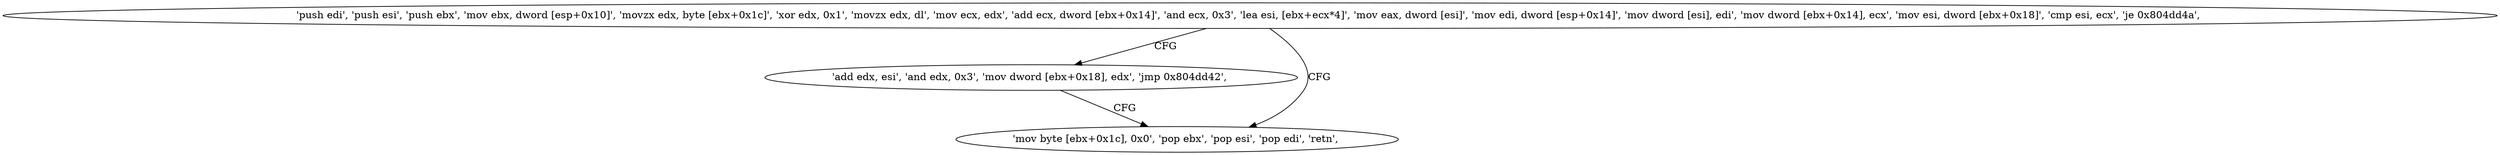 digraph "func" {
"134536468" [label = "'push edi', 'push esi', 'push ebx', 'mov ebx, dword [esp+0x10]', 'movzx edx, byte [ebx+0x1c]', 'xor edx, 0x1', 'movzx edx, dl', 'mov ecx, edx', 'add ecx, dword [ebx+0x14]', 'and ecx, 0x3', 'lea esi, [ebx+ecx*4]', 'mov eax, dword [esi]', 'mov edi, dword [esp+0x14]', 'mov dword [esi], edi', 'mov dword [ebx+0x14], ecx', 'mov esi, dword [ebx+0x18]', 'cmp esi, ecx', 'je 0x804dd4a', " ]
"134536522" [label = "'add edx, esi', 'and edx, 0x3', 'mov dword [ebx+0x18], edx', 'jmp 0x804dd42', " ]
"134536514" [label = "'mov byte [ebx+0x1c], 0x0', 'pop ebx', 'pop esi', 'pop edi', 'retn', " ]
"134536468" -> "134536522" [ label = "CFG" ]
"134536468" -> "134536514" [ label = "CFG" ]
"134536522" -> "134536514" [ label = "CFG" ]
}
